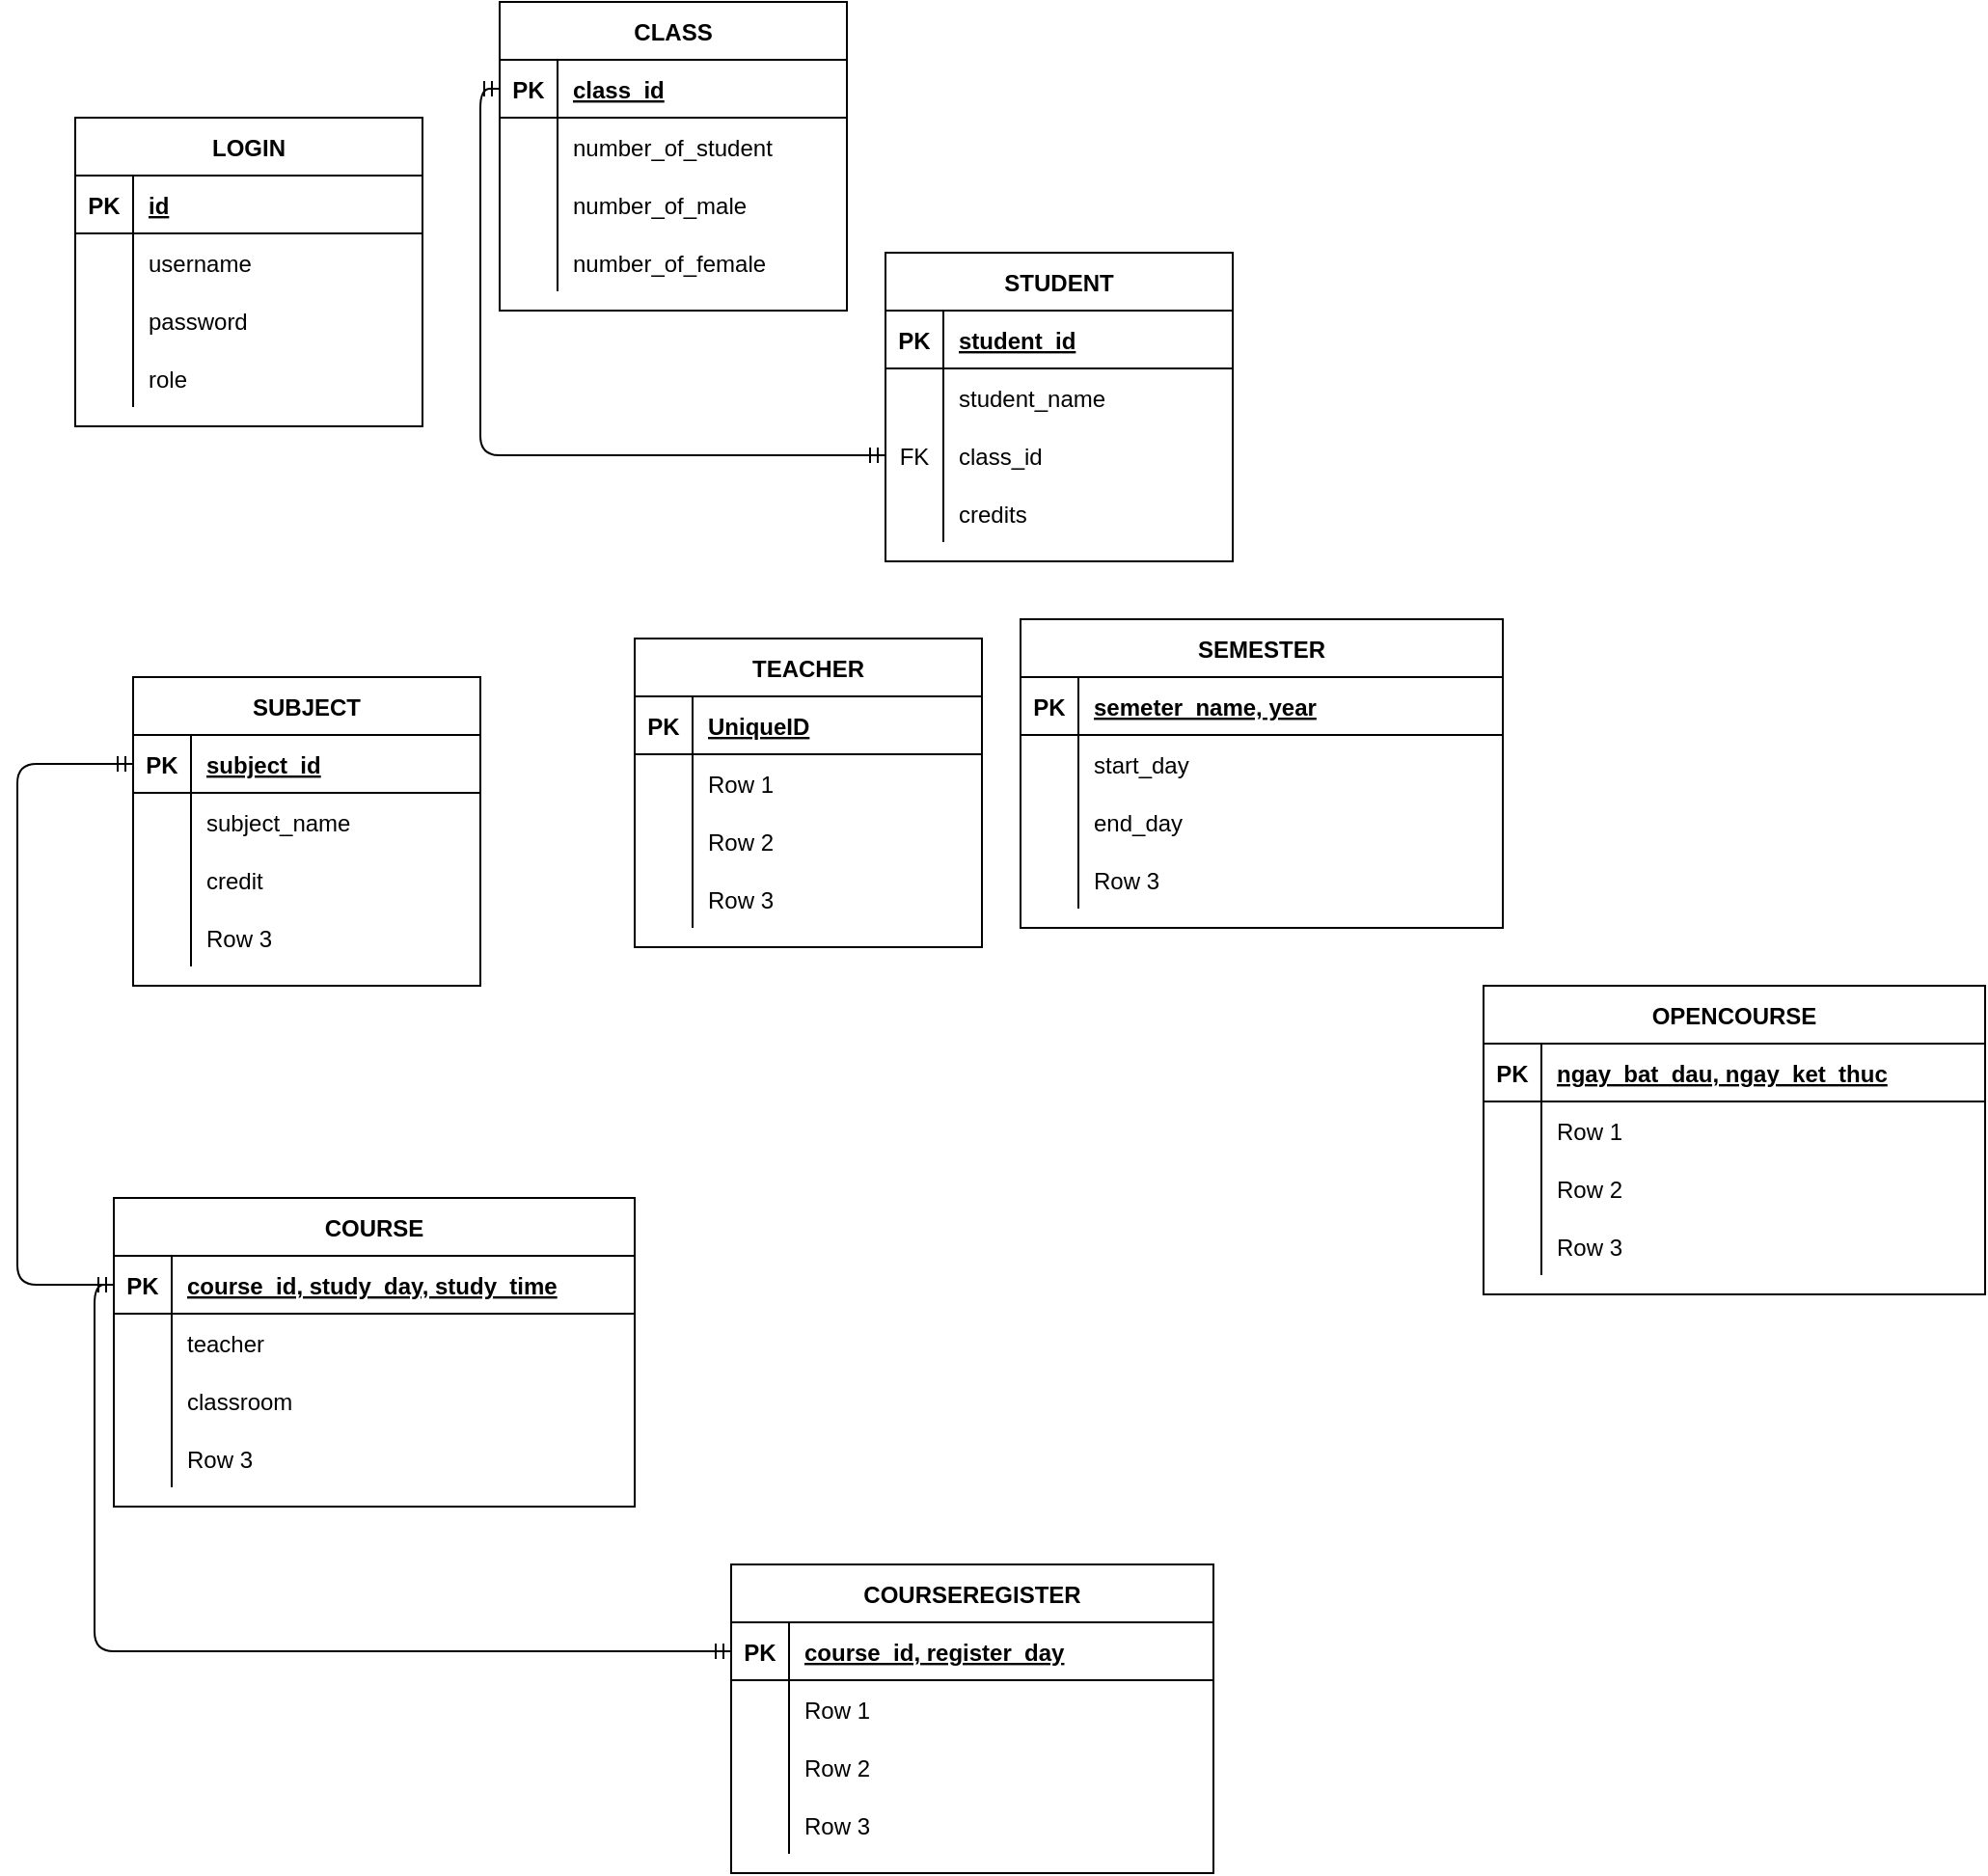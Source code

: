 <mxfile version="14.6.13" type="github">
  <diagram id="GJM6zUSUOL6s_9vkTZ4t" name="Page-1">
    <mxGraphModel dx="702" dy="793" grid="1" gridSize="10" guides="1" tooltips="1" connect="1" arrows="1" fold="1" page="1" pageScale="1" pageWidth="1654" pageHeight="2336" math="0" shadow="0">
      <root>
        <mxCell id="0" />
        <mxCell id="1" parent="0" />
        <mxCell id="GPSX9ld1nxU1c7M4C676-1" value="LOGIN" style="shape=table;startSize=30;container=1;collapsible=1;childLayout=tableLayout;fixedRows=1;rowLines=0;fontStyle=1;align=center;resizeLast=1;" parent="1" vertex="1">
          <mxGeometry x="130" y="150" width="180" height="160" as="geometry" />
        </mxCell>
        <mxCell id="GPSX9ld1nxU1c7M4C676-2" value="" style="shape=partialRectangle;collapsible=0;dropTarget=0;pointerEvents=0;fillColor=none;top=0;left=0;bottom=1;right=0;points=[[0,0.5],[1,0.5]];portConstraint=eastwest;" parent="GPSX9ld1nxU1c7M4C676-1" vertex="1">
          <mxGeometry y="30" width="180" height="30" as="geometry" />
        </mxCell>
        <mxCell id="GPSX9ld1nxU1c7M4C676-3" value="PK" style="shape=partialRectangle;connectable=0;fillColor=none;top=0;left=0;bottom=0;right=0;fontStyle=1;overflow=hidden;" parent="GPSX9ld1nxU1c7M4C676-2" vertex="1">
          <mxGeometry width="30" height="30" as="geometry" />
        </mxCell>
        <mxCell id="GPSX9ld1nxU1c7M4C676-4" value="id" style="shape=partialRectangle;connectable=0;fillColor=none;top=0;left=0;bottom=0;right=0;align=left;spacingLeft=6;fontStyle=5;overflow=hidden;" parent="GPSX9ld1nxU1c7M4C676-2" vertex="1">
          <mxGeometry x="30" width="150" height="30" as="geometry" />
        </mxCell>
        <mxCell id="GPSX9ld1nxU1c7M4C676-5" value="" style="shape=partialRectangle;collapsible=0;dropTarget=0;pointerEvents=0;fillColor=none;top=0;left=0;bottom=0;right=0;points=[[0,0.5],[1,0.5]];portConstraint=eastwest;" parent="GPSX9ld1nxU1c7M4C676-1" vertex="1">
          <mxGeometry y="60" width="180" height="30" as="geometry" />
        </mxCell>
        <mxCell id="GPSX9ld1nxU1c7M4C676-6" value="" style="shape=partialRectangle;connectable=0;fillColor=none;top=0;left=0;bottom=0;right=0;editable=1;overflow=hidden;" parent="GPSX9ld1nxU1c7M4C676-5" vertex="1">
          <mxGeometry width="30" height="30" as="geometry" />
        </mxCell>
        <mxCell id="GPSX9ld1nxU1c7M4C676-7" value="username" style="shape=partialRectangle;connectable=0;fillColor=none;top=0;left=0;bottom=0;right=0;align=left;spacingLeft=6;overflow=hidden;" parent="GPSX9ld1nxU1c7M4C676-5" vertex="1">
          <mxGeometry x="30" width="150" height="30" as="geometry" />
        </mxCell>
        <mxCell id="GPSX9ld1nxU1c7M4C676-8" value="" style="shape=partialRectangle;collapsible=0;dropTarget=0;pointerEvents=0;fillColor=none;top=0;left=0;bottom=0;right=0;points=[[0,0.5],[1,0.5]];portConstraint=eastwest;" parent="GPSX9ld1nxU1c7M4C676-1" vertex="1">
          <mxGeometry y="90" width="180" height="30" as="geometry" />
        </mxCell>
        <mxCell id="GPSX9ld1nxU1c7M4C676-9" value="" style="shape=partialRectangle;connectable=0;fillColor=none;top=0;left=0;bottom=0;right=0;editable=1;overflow=hidden;" parent="GPSX9ld1nxU1c7M4C676-8" vertex="1">
          <mxGeometry width="30" height="30" as="geometry" />
        </mxCell>
        <mxCell id="GPSX9ld1nxU1c7M4C676-10" value="password" style="shape=partialRectangle;connectable=0;fillColor=none;top=0;left=0;bottom=0;right=0;align=left;spacingLeft=6;overflow=hidden;" parent="GPSX9ld1nxU1c7M4C676-8" vertex="1">
          <mxGeometry x="30" width="150" height="30" as="geometry" />
        </mxCell>
        <mxCell id="GPSX9ld1nxU1c7M4C676-11" value="" style="shape=partialRectangle;collapsible=0;dropTarget=0;pointerEvents=0;fillColor=none;top=0;left=0;bottom=0;right=0;points=[[0,0.5],[1,0.5]];portConstraint=eastwest;" parent="GPSX9ld1nxU1c7M4C676-1" vertex="1">
          <mxGeometry y="120" width="180" height="30" as="geometry" />
        </mxCell>
        <mxCell id="GPSX9ld1nxU1c7M4C676-12" value="" style="shape=partialRectangle;connectable=0;fillColor=none;top=0;left=0;bottom=0;right=0;editable=1;overflow=hidden;" parent="GPSX9ld1nxU1c7M4C676-11" vertex="1">
          <mxGeometry width="30" height="30" as="geometry" />
        </mxCell>
        <mxCell id="GPSX9ld1nxU1c7M4C676-13" value="role" style="shape=partialRectangle;connectable=0;fillColor=none;top=0;left=0;bottom=0;right=0;align=left;spacingLeft=6;overflow=hidden;" parent="GPSX9ld1nxU1c7M4C676-11" vertex="1">
          <mxGeometry x="30" width="150" height="30" as="geometry" />
        </mxCell>
        <mxCell id="GPSX9ld1nxU1c7M4C676-18" value="STUDENT" style="shape=table;startSize=30;container=1;collapsible=1;childLayout=tableLayout;fixedRows=1;rowLines=0;fontStyle=1;align=center;resizeLast=1;" parent="1" vertex="1">
          <mxGeometry x="550" y="220" width="180" height="160" as="geometry" />
        </mxCell>
        <mxCell id="GPSX9ld1nxU1c7M4C676-19" value="" style="shape=partialRectangle;collapsible=0;dropTarget=0;pointerEvents=0;fillColor=none;top=0;left=0;bottom=1;right=0;points=[[0,0.5],[1,0.5]];portConstraint=eastwest;" parent="GPSX9ld1nxU1c7M4C676-18" vertex="1">
          <mxGeometry y="30" width="180" height="30" as="geometry" />
        </mxCell>
        <mxCell id="GPSX9ld1nxU1c7M4C676-20" value="PK" style="shape=partialRectangle;connectable=0;fillColor=none;top=0;left=0;bottom=0;right=0;fontStyle=1;overflow=hidden;" parent="GPSX9ld1nxU1c7M4C676-19" vertex="1">
          <mxGeometry width="30" height="30" as="geometry" />
        </mxCell>
        <mxCell id="GPSX9ld1nxU1c7M4C676-21" value="student_id" style="shape=partialRectangle;connectable=0;fillColor=none;top=0;left=0;bottom=0;right=0;align=left;spacingLeft=6;fontStyle=5;overflow=hidden;" parent="GPSX9ld1nxU1c7M4C676-19" vertex="1">
          <mxGeometry x="30" width="150" height="30" as="geometry" />
        </mxCell>
        <mxCell id="GPSX9ld1nxU1c7M4C676-22" value="" style="shape=partialRectangle;collapsible=0;dropTarget=0;pointerEvents=0;fillColor=none;top=0;left=0;bottom=0;right=0;points=[[0,0.5],[1,0.5]];portConstraint=eastwest;" parent="GPSX9ld1nxU1c7M4C676-18" vertex="1">
          <mxGeometry y="60" width="180" height="30" as="geometry" />
        </mxCell>
        <mxCell id="GPSX9ld1nxU1c7M4C676-23" value="" style="shape=partialRectangle;connectable=0;fillColor=none;top=0;left=0;bottom=0;right=0;editable=1;overflow=hidden;" parent="GPSX9ld1nxU1c7M4C676-22" vertex="1">
          <mxGeometry width="30" height="30" as="geometry" />
        </mxCell>
        <mxCell id="GPSX9ld1nxU1c7M4C676-24" value="student_name" style="shape=partialRectangle;connectable=0;fillColor=none;top=0;left=0;bottom=0;right=0;align=left;spacingLeft=6;overflow=hidden;" parent="GPSX9ld1nxU1c7M4C676-22" vertex="1">
          <mxGeometry x="30" width="150" height="30" as="geometry" />
        </mxCell>
        <mxCell id="GPSX9ld1nxU1c7M4C676-25" value="" style="shape=partialRectangle;collapsible=0;dropTarget=0;pointerEvents=0;fillColor=none;top=0;left=0;bottom=0;right=0;points=[[0,0.5],[1,0.5]];portConstraint=eastwest;" parent="GPSX9ld1nxU1c7M4C676-18" vertex="1">
          <mxGeometry y="90" width="180" height="30" as="geometry" />
        </mxCell>
        <mxCell id="GPSX9ld1nxU1c7M4C676-26" value="FK" style="shape=partialRectangle;connectable=0;fillColor=none;top=0;left=0;bottom=0;right=0;editable=1;overflow=hidden;" parent="GPSX9ld1nxU1c7M4C676-25" vertex="1">
          <mxGeometry width="30" height="30" as="geometry" />
        </mxCell>
        <mxCell id="GPSX9ld1nxU1c7M4C676-27" value="class_id" style="shape=partialRectangle;connectable=0;fillColor=none;top=0;left=0;bottom=0;right=0;align=left;spacingLeft=6;overflow=hidden;" parent="GPSX9ld1nxU1c7M4C676-25" vertex="1">
          <mxGeometry x="30" width="150" height="30" as="geometry" />
        </mxCell>
        <mxCell id="GPSX9ld1nxU1c7M4C676-28" value="" style="shape=partialRectangle;collapsible=0;dropTarget=0;pointerEvents=0;fillColor=none;top=0;left=0;bottom=0;right=0;points=[[0,0.5],[1,0.5]];portConstraint=eastwest;" parent="GPSX9ld1nxU1c7M4C676-18" vertex="1">
          <mxGeometry y="120" width="180" height="30" as="geometry" />
        </mxCell>
        <mxCell id="GPSX9ld1nxU1c7M4C676-29" value="" style="shape=partialRectangle;connectable=0;fillColor=none;top=0;left=0;bottom=0;right=0;editable=1;overflow=hidden;" parent="GPSX9ld1nxU1c7M4C676-28" vertex="1">
          <mxGeometry width="30" height="30" as="geometry" />
        </mxCell>
        <mxCell id="GPSX9ld1nxU1c7M4C676-30" value="credits" style="shape=partialRectangle;connectable=0;fillColor=none;top=0;left=0;bottom=0;right=0;align=left;spacingLeft=6;overflow=hidden;" parent="GPSX9ld1nxU1c7M4C676-28" vertex="1">
          <mxGeometry x="30" width="150" height="30" as="geometry" />
        </mxCell>
        <mxCell id="GPSX9ld1nxU1c7M4C676-31" value="TEACHER" style="shape=table;startSize=30;container=1;collapsible=1;childLayout=tableLayout;fixedRows=1;rowLines=0;fontStyle=1;align=center;resizeLast=1;" parent="1" vertex="1">
          <mxGeometry x="420" y="420" width="180" height="160" as="geometry" />
        </mxCell>
        <mxCell id="GPSX9ld1nxU1c7M4C676-32" value="" style="shape=partialRectangle;collapsible=0;dropTarget=0;pointerEvents=0;fillColor=none;top=0;left=0;bottom=1;right=0;points=[[0,0.5],[1,0.5]];portConstraint=eastwest;" parent="GPSX9ld1nxU1c7M4C676-31" vertex="1">
          <mxGeometry y="30" width="180" height="30" as="geometry" />
        </mxCell>
        <mxCell id="GPSX9ld1nxU1c7M4C676-33" value="PK" style="shape=partialRectangle;connectable=0;fillColor=none;top=0;left=0;bottom=0;right=0;fontStyle=1;overflow=hidden;" parent="GPSX9ld1nxU1c7M4C676-32" vertex="1">
          <mxGeometry width="30" height="30" as="geometry" />
        </mxCell>
        <mxCell id="GPSX9ld1nxU1c7M4C676-34" value="UniqueID" style="shape=partialRectangle;connectable=0;fillColor=none;top=0;left=0;bottom=0;right=0;align=left;spacingLeft=6;fontStyle=5;overflow=hidden;" parent="GPSX9ld1nxU1c7M4C676-32" vertex="1">
          <mxGeometry x="30" width="150" height="30" as="geometry" />
        </mxCell>
        <mxCell id="GPSX9ld1nxU1c7M4C676-35" value="" style="shape=partialRectangle;collapsible=0;dropTarget=0;pointerEvents=0;fillColor=none;top=0;left=0;bottom=0;right=0;points=[[0,0.5],[1,0.5]];portConstraint=eastwest;" parent="GPSX9ld1nxU1c7M4C676-31" vertex="1">
          <mxGeometry y="60" width="180" height="30" as="geometry" />
        </mxCell>
        <mxCell id="GPSX9ld1nxU1c7M4C676-36" value="" style="shape=partialRectangle;connectable=0;fillColor=none;top=0;left=0;bottom=0;right=0;editable=1;overflow=hidden;" parent="GPSX9ld1nxU1c7M4C676-35" vertex="1">
          <mxGeometry width="30" height="30" as="geometry" />
        </mxCell>
        <mxCell id="GPSX9ld1nxU1c7M4C676-37" value="Row 1" style="shape=partialRectangle;connectable=0;fillColor=none;top=0;left=0;bottom=0;right=0;align=left;spacingLeft=6;overflow=hidden;" parent="GPSX9ld1nxU1c7M4C676-35" vertex="1">
          <mxGeometry x="30" width="150" height="30" as="geometry" />
        </mxCell>
        <mxCell id="GPSX9ld1nxU1c7M4C676-38" value="" style="shape=partialRectangle;collapsible=0;dropTarget=0;pointerEvents=0;fillColor=none;top=0;left=0;bottom=0;right=0;points=[[0,0.5],[1,0.5]];portConstraint=eastwest;" parent="GPSX9ld1nxU1c7M4C676-31" vertex="1">
          <mxGeometry y="90" width="180" height="30" as="geometry" />
        </mxCell>
        <mxCell id="GPSX9ld1nxU1c7M4C676-39" value="" style="shape=partialRectangle;connectable=0;fillColor=none;top=0;left=0;bottom=0;right=0;editable=1;overflow=hidden;" parent="GPSX9ld1nxU1c7M4C676-38" vertex="1">
          <mxGeometry width="30" height="30" as="geometry" />
        </mxCell>
        <mxCell id="GPSX9ld1nxU1c7M4C676-40" value="Row 2" style="shape=partialRectangle;connectable=0;fillColor=none;top=0;left=0;bottom=0;right=0;align=left;spacingLeft=6;overflow=hidden;" parent="GPSX9ld1nxU1c7M4C676-38" vertex="1">
          <mxGeometry x="30" width="150" height="30" as="geometry" />
        </mxCell>
        <mxCell id="GPSX9ld1nxU1c7M4C676-41" value="" style="shape=partialRectangle;collapsible=0;dropTarget=0;pointerEvents=0;fillColor=none;top=0;left=0;bottom=0;right=0;points=[[0,0.5],[1,0.5]];portConstraint=eastwest;" parent="GPSX9ld1nxU1c7M4C676-31" vertex="1">
          <mxGeometry y="120" width="180" height="30" as="geometry" />
        </mxCell>
        <mxCell id="GPSX9ld1nxU1c7M4C676-42" value="" style="shape=partialRectangle;connectable=0;fillColor=none;top=0;left=0;bottom=0;right=0;editable=1;overflow=hidden;" parent="GPSX9ld1nxU1c7M4C676-41" vertex="1">
          <mxGeometry width="30" height="30" as="geometry" />
        </mxCell>
        <mxCell id="GPSX9ld1nxU1c7M4C676-43" value="Row 3" style="shape=partialRectangle;connectable=0;fillColor=none;top=0;left=0;bottom=0;right=0;align=left;spacingLeft=6;overflow=hidden;" parent="GPSX9ld1nxU1c7M4C676-41" vertex="1">
          <mxGeometry x="30" width="150" height="30" as="geometry" />
        </mxCell>
        <mxCell id="GPSX9ld1nxU1c7M4C676-44" value="SUBJECT" style="shape=table;startSize=30;container=1;collapsible=1;childLayout=tableLayout;fixedRows=1;rowLines=0;fontStyle=1;align=center;resizeLast=1;" parent="1" vertex="1">
          <mxGeometry x="160" y="440" width="180" height="160" as="geometry" />
        </mxCell>
        <mxCell id="GPSX9ld1nxU1c7M4C676-45" value="" style="shape=partialRectangle;collapsible=0;dropTarget=0;pointerEvents=0;fillColor=none;top=0;left=0;bottom=1;right=0;points=[[0,0.5],[1,0.5]];portConstraint=eastwest;" parent="GPSX9ld1nxU1c7M4C676-44" vertex="1">
          <mxGeometry y="30" width="180" height="30" as="geometry" />
        </mxCell>
        <mxCell id="GPSX9ld1nxU1c7M4C676-46" value="PK" style="shape=partialRectangle;connectable=0;fillColor=none;top=0;left=0;bottom=0;right=0;fontStyle=1;overflow=hidden;" parent="GPSX9ld1nxU1c7M4C676-45" vertex="1">
          <mxGeometry width="30" height="30" as="geometry" />
        </mxCell>
        <mxCell id="GPSX9ld1nxU1c7M4C676-47" value="subject_id" style="shape=partialRectangle;connectable=0;fillColor=none;top=0;left=0;bottom=0;right=0;align=left;spacingLeft=6;fontStyle=5;overflow=hidden;" parent="GPSX9ld1nxU1c7M4C676-45" vertex="1">
          <mxGeometry x="30" width="150" height="30" as="geometry" />
        </mxCell>
        <mxCell id="GPSX9ld1nxU1c7M4C676-48" value="" style="shape=partialRectangle;collapsible=0;dropTarget=0;pointerEvents=0;fillColor=none;top=0;left=0;bottom=0;right=0;points=[[0,0.5],[1,0.5]];portConstraint=eastwest;" parent="GPSX9ld1nxU1c7M4C676-44" vertex="1">
          <mxGeometry y="60" width="180" height="30" as="geometry" />
        </mxCell>
        <mxCell id="GPSX9ld1nxU1c7M4C676-49" value="" style="shape=partialRectangle;connectable=0;fillColor=none;top=0;left=0;bottom=0;right=0;editable=1;overflow=hidden;" parent="GPSX9ld1nxU1c7M4C676-48" vertex="1">
          <mxGeometry width="30" height="30" as="geometry" />
        </mxCell>
        <mxCell id="GPSX9ld1nxU1c7M4C676-50" value="subject_name" style="shape=partialRectangle;connectable=0;fillColor=none;top=0;left=0;bottom=0;right=0;align=left;spacingLeft=6;overflow=hidden;" parent="GPSX9ld1nxU1c7M4C676-48" vertex="1">
          <mxGeometry x="30" width="150" height="30" as="geometry" />
        </mxCell>
        <mxCell id="GPSX9ld1nxU1c7M4C676-51" value="" style="shape=partialRectangle;collapsible=0;dropTarget=0;pointerEvents=0;fillColor=none;top=0;left=0;bottom=0;right=0;points=[[0,0.5],[1,0.5]];portConstraint=eastwest;" parent="GPSX9ld1nxU1c7M4C676-44" vertex="1">
          <mxGeometry y="90" width="180" height="30" as="geometry" />
        </mxCell>
        <mxCell id="GPSX9ld1nxU1c7M4C676-52" value="" style="shape=partialRectangle;connectable=0;fillColor=none;top=0;left=0;bottom=0;right=0;editable=1;overflow=hidden;" parent="GPSX9ld1nxU1c7M4C676-51" vertex="1">
          <mxGeometry width="30" height="30" as="geometry" />
        </mxCell>
        <mxCell id="GPSX9ld1nxU1c7M4C676-53" value="credit" style="shape=partialRectangle;connectable=0;fillColor=none;top=0;left=0;bottom=0;right=0;align=left;spacingLeft=6;overflow=hidden;" parent="GPSX9ld1nxU1c7M4C676-51" vertex="1">
          <mxGeometry x="30" width="150" height="30" as="geometry" />
        </mxCell>
        <mxCell id="GPSX9ld1nxU1c7M4C676-54" value="" style="shape=partialRectangle;collapsible=0;dropTarget=0;pointerEvents=0;fillColor=none;top=0;left=0;bottom=0;right=0;points=[[0,0.5],[1,0.5]];portConstraint=eastwest;" parent="GPSX9ld1nxU1c7M4C676-44" vertex="1">
          <mxGeometry y="120" width="180" height="30" as="geometry" />
        </mxCell>
        <mxCell id="GPSX9ld1nxU1c7M4C676-55" value="" style="shape=partialRectangle;connectable=0;fillColor=none;top=0;left=0;bottom=0;right=0;editable=1;overflow=hidden;" parent="GPSX9ld1nxU1c7M4C676-54" vertex="1">
          <mxGeometry width="30" height="30" as="geometry" />
        </mxCell>
        <mxCell id="GPSX9ld1nxU1c7M4C676-56" value="Row 3" style="shape=partialRectangle;connectable=0;fillColor=none;top=0;left=0;bottom=0;right=0;align=left;spacingLeft=6;overflow=hidden;" parent="GPSX9ld1nxU1c7M4C676-54" vertex="1">
          <mxGeometry x="30" width="150" height="30" as="geometry" />
        </mxCell>
        <mxCell id="GPSX9ld1nxU1c7M4C676-57" value="COURSE" style="shape=table;startSize=30;container=1;collapsible=1;childLayout=tableLayout;fixedRows=1;rowLines=0;fontStyle=1;align=center;resizeLast=1;" parent="1" vertex="1">
          <mxGeometry x="150" y="710" width="270" height="160" as="geometry" />
        </mxCell>
        <mxCell id="GPSX9ld1nxU1c7M4C676-58" value="" style="shape=partialRectangle;collapsible=0;dropTarget=0;pointerEvents=0;fillColor=none;top=0;left=0;bottom=1;right=0;points=[[0,0.5],[1,0.5]];portConstraint=eastwest;" parent="GPSX9ld1nxU1c7M4C676-57" vertex="1">
          <mxGeometry y="30" width="270" height="30" as="geometry" />
        </mxCell>
        <mxCell id="GPSX9ld1nxU1c7M4C676-59" value="PK" style="shape=partialRectangle;connectable=0;fillColor=none;top=0;left=0;bottom=0;right=0;fontStyle=1;overflow=hidden;" parent="GPSX9ld1nxU1c7M4C676-58" vertex="1">
          <mxGeometry width="30" height="30" as="geometry" />
        </mxCell>
        <mxCell id="GPSX9ld1nxU1c7M4C676-60" value="course_id, study_day, study_time" style="shape=partialRectangle;connectable=0;fillColor=none;top=0;left=0;bottom=0;right=0;align=left;spacingLeft=6;fontStyle=5;overflow=hidden;" parent="GPSX9ld1nxU1c7M4C676-58" vertex="1">
          <mxGeometry x="30" width="240" height="30" as="geometry" />
        </mxCell>
        <mxCell id="GPSX9ld1nxU1c7M4C676-61" value="" style="shape=partialRectangle;collapsible=0;dropTarget=0;pointerEvents=0;fillColor=none;top=0;left=0;bottom=0;right=0;points=[[0,0.5],[1,0.5]];portConstraint=eastwest;" parent="GPSX9ld1nxU1c7M4C676-57" vertex="1">
          <mxGeometry y="60" width="270" height="30" as="geometry" />
        </mxCell>
        <mxCell id="GPSX9ld1nxU1c7M4C676-62" value="" style="shape=partialRectangle;connectable=0;fillColor=none;top=0;left=0;bottom=0;right=0;editable=1;overflow=hidden;" parent="GPSX9ld1nxU1c7M4C676-61" vertex="1">
          <mxGeometry width="30" height="30" as="geometry" />
        </mxCell>
        <mxCell id="GPSX9ld1nxU1c7M4C676-63" value="teacher" style="shape=partialRectangle;connectable=0;fillColor=none;top=0;left=0;bottom=0;right=0;align=left;spacingLeft=6;overflow=hidden;" parent="GPSX9ld1nxU1c7M4C676-61" vertex="1">
          <mxGeometry x="30" width="240" height="30" as="geometry" />
        </mxCell>
        <mxCell id="GPSX9ld1nxU1c7M4C676-64" value="" style="shape=partialRectangle;collapsible=0;dropTarget=0;pointerEvents=0;fillColor=none;top=0;left=0;bottom=0;right=0;points=[[0,0.5],[1,0.5]];portConstraint=eastwest;" parent="GPSX9ld1nxU1c7M4C676-57" vertex="1">
          <mxGeometry y="90" width="270" height="30" as="geometry" />
        </mxCell>
        <mxCell id="GPSX9ld1nxU1c7M4C676-65" value="" style="shape=partialRectangle;connectable=0;fillColor=none;top=0;left=0;bottom=0;right=0;editable=1;overflow=hidden;" parent="GPSX9ld1nxU1c7M4C676-64" vertex="1">
          <mxGeometry width="30" height="30" as="geometry" />
        </mxCell>
        <mxCell id="GPSX9ld1nxU1c7M4C676-66" value="classroom" style="shape=partialRectangle;connectable=0;fillColor=none;top=0;left=0;bottom=0;right=0;align=left;spacingLeft=6;overflow=hidden;" parent="GPSX9ld1nxU1c7M4C676-64" vertex="1">
          <mxGeometry x="30" width="240" height="30" as="geometry" />
        </mxCell>
        <mxCell id="GPSX9ld1nxU1c7M4C676-67" value="" style="shape=partialRectangle;collapsible=0;dropTarget=0;pointerEvents=0;fillColor=none;top=0;left=0;bottom=0;right=0;points=[[0,0.5],[1,0.5]];portConstraint=eastwest;" parent="GPSX9ld1nxU1c7M4C676-57" vertex="1">
          <mxGeometry y="120" width="270" height="30" as="geometry" />
        </mxCell>
        <mxCell id="GPSX9ld1nxU1c7M4C676-68" value="" style="shape=partialRectangle;connectable=0;fillColor=none;top=0;left=0;bottom=0;right=0;editable=1;overflow=hidden;" parent="GPSX9ld1nxU1c7M4C676-67" vertex="1">
          <mxGeometry width="30" height="30" as="geometry" />
        </mxCell>
        <mxCell id="GPSX9ld1nxU1c7M4C676-69" value="Row 3" style="shape=partialRectangle;connectable=0;fillColor=none;top=0;left=0;bottom=0;right=0;align=left;spacingLeft=6;overflow=hidden;" parent="GPSX9ld1nxU1c7M4C676-67" vertex="1">
          <mxGeometry x="30" width="240" height="30" as="geometry" />
        </mxCell>
        <mxCell id="GPSX9ld1nxU1c7M4C676-70" value="OPENCOURSE" style="shape=table;startSize=30;container=1;collapsible=1;childLayout=tableLayout;fixedRows=1;rowLines=0;fontStyle=1;align=center;resizeLast=1;" parent="1" vertex="1">
          <mxGeometry x="860" y="600" width="260" height="160" as="geometry" />
        </mxCell>
        <mxCell id="GPSX9ld1nxU1c7M4C676-71" value="" style="shape=partialRectangle;collapsible=0;dropTarget=0;pointerEvents=0;fillColor=none;top=0;left=0;bottom=1;right=0;points=[[0,0.5],[1,0.5]];portConstraint=eastwest;" parent="GPSX9ld1nxU1c7M4C676-70" vertex="1">
          <mxGeometry y="30" width="260" height="30" as="geometry" />
        </mxCell>
        <mxCell id="GPSX9ld1nxU1c7M4C676-72" value="PK" style="shape=partialRectangle;connectable=0;fillColor=none;top=0;left=0;bottom=0;right=0;fontStyle=1;overflow=hidden;" parent="GPSX9ld1nxU1c7M4C676-71" vertex="1">
          <mxGeometry width="30" height="30" as="geometry" />
        </mxCell>
        <mxCell id="GPSX9ld1nxU1c7M4C676-73" value="ngay_bat_dau, ngay_ket_thuc" style="shape=partialRectangle;connectable=0;fillColor=none;top=0;left=0;bottom=0;right=0;align=left;spacingLeft=6;fontStyle=5;overflow=hidden;" parent="GPSX9ld1nxU1c7M4C676-71" vertex="1">
          <mxGeometry x="30" width="230" height="30" as="geometry" />
        </mxCell>
        <mxCell id="GPSX9ld1nxU1c7M4C676-74" value="" style="shape=partialRectangle;collapsible=0;dropTarget=0;pointerEvents=0;fillColor=none;top=0;left=0;bottom=0;right=0;points=[[0,0.5],[1,0.5]];portConstraint=eastwest;" parent="GPSX9ld1nxU1c7M4C676-70" vertex="1">
          <mxGeometry y="60" width="260" height="30" as="geometry" />
        </mxCell>
        <mxCell id="GPSX9ld1nxU1c7M4C676-75" value="" style="shape=partialRectangle;connectable=0;fillColor=none;top=0;left=0;bottom=0;right=0;editable=1;overflow=hidden;" parent="GPSX9ld1nxU1c7M4C676-74" vertex="1">
          <mxGeometry width="30" height="30" as="geometry" />
        </mxCell>
        <mxCell id="GPSX9ld1nxU1c7M4C676-76" value="Row 1" style="shape=partialRectangle;connectable=0;fillColor=none;top=0;left=0;bottom=0;right=0;align=left;spacingLeft=6;overflow=hidden;" parent="GPSX9ld1nxU1c7M4C676-74" vertex="1">
          <mxGeometry x="30" width="230" height="30" as="geometry" />
        </mxCell>
        <mxCell id="GPSX9ld1nxU1c7M4C676-77" value="" style="shape=partialRectangle;collapsible=0;dropTarget=0;pointerEvents=0;fillColor=none;top=0;left=0;bottom=0;right=0;points=[[0,0.5],[1,0.5]];portConstraint=eastwest;" parent="GPSX9ld1nxU1c7M4C676-70" vertex="1">
          <mxGeometry y="90" width="260" height="30" as="geometry" />
        </mxCell>
        <mxCell id="GPSX9ld1nxU1c7M4C676-78" value="" style="shape=partialRectangle;connectable=0;fillColor=none;top=0;left=0;bottom=0;right=0;editable=1;overflow=hidden;" parent="GPSX9ld1nxU1c7M4C676-77" vertex="1">
          <mxGeometry width="30" height="30" as="geometry" />
        </mxCell>
        <mxCell id="GPSX9ld1nxU1c7M4C676-79" value="Row 2" style="shape=partialRectangle;connectable=0;fillColor=none;top=0;left=0;bottom=0;right=0;align=left;spacingLeft=6;overflow=hidden;" parent="GPSX9ld1nxU1c7M4C676-77" vertex="1">
          <mxGeometry x="30" width="230" height="30" as="geometry" />
        </mxCell>
        <mxCell id="GPSX9ld1nxU1c7M4C676-80" value="" style="shape=partialRectangle;collapsible=0;dropTarget=0;pointerEvents=0;fillColor=none;top=0;left=0;bottom=0;right=0;points=[[0,0.5],[1,0.5]];portConstraint=eastwest;" parent="GPSX9ld1nxU1c7M4C676-70" vertex="1">
          <mxGeometry y="120" width="260" height="30" as="geometry" />
        </mxCell>
        <mxCell id="GPSX9ld1nxU1c7M4C676-81" value="" style="shape=partialRectangle;connectable=0;fillColor=none;top=0;left=0;bottom=0;right=0;editable=1;overflow=hidden;" parent="GPSX9ld1nxU1c7M4C676-80" vertex="1">
          <mxGeometry width="30" height="30" as="geometry" />
        </mxCell>
        <mxCell id="GPSX9ld1nxU1c7M4C676-82" value="Row 3" style="shape=partialRectangle;connectable=0;fillColor=none;top=0;left=0;bottom=0;right=0;align=left;spacingLeft=6;overflow=hidden;" parent="GPSX9ld1nxU1c7M4C676-80" vertex="1">
          <mxGeometry x="30" width="230" height="30" as="geometry" />
        </mxCell>
        <mxCell id="GPSX9ld1nxU1c7M4C676-83" value="COURSEREGISTER" style="shape=table;startSize=30;container=1;collapsible=1;childLayout=tableLayout;fixedRows=1;rowLines=0;fontStyle=1;align=center;resizeLast=1;" parent="1" vertex="1">
          <mxGeometry x="470" y="900" width="250" height="160" as="geometry" />
        </mxCell>
        <mxCell id="GPSX9ld1nxU1c7M4C676-84" value="" style="shape=partialRectangle;collapsible=0;dropTarget=0;pointerEvents=0;fillColor=none;top=0;left=0;bottom=1;right=0;points=[[0,0.5],[1,0.5]];portConstraint=eastwest;" parent="GPSX9ld1nxU1c7M4C676-83" vertex="1">
          <mxGeometry y="30" width="250" height="30" as="geometry" />
        </mxCell>
        <mxCell id="GPSX9ld1nxU1c7M4C676-85" value="PK" style="shape=partialRectangle;connectable=0;fillColor=none;top=0;left=0;bottom=0;right=0;fontStyle=1;overflow=hidden;" parent="GPSX9ld1nxU1c7M4C676-84" vertex="1">
          <mxGeometry width="30" height="30" as="geometry" />
        </mxCell>
        <mxCell id="GPSX9ld1nxU1c7M4C676-86" value="course_id, register_day" style="shape=partialRectangle;connectable=0;fillColor=none;top=0;left=0;bottom=0;right=0;align=left;spacingLeft=6;fontStyle=5;overflow=hidden;" parent="GPSX9ld1nxU1c7M4C676-84" vertex="1">
          <mxGeometry x="30" width="220" height="30" as="geometry" />
        </mxCell>
        <mxCell id="GPSX9ld1nxU1c7M4C676-87" value="" style="shape=partialRectangle;collapsible=0;dropTarget=0;pointerEvents=0;fillColor=none;top=0;left=0;bottom=0;right=0;points=[[0,0.5],[1,0.5]];portConstraint=eastwest;" parent="GPSX9ld1nxU1c7M4C676-83" vertex="1">
          <mxGeometry y="60" width="250" height="30" as="geometry" />
        </mxCell>
        <mxCell id="GPSX9ld1nxU1c7M4C676-88" value="" style="shape=partialRectangle;connectable=0;fillColor=none;top=0;left=0;bottom=0;right=0;editable=1;overflow=hidden;" parent="GPSX9ld1nxU1c7M4C676-87" vertex="1">
          <mxGeometry width="30" height="30" as="geometry" />
        </mxCell>
        <mxCell id="GPSX9ld1nxU1c7M4C676-89" value="Row 1" style="shape=partialRectangle;connectable=0;fillColor=none;top=0;left=0;bottom=0;right=0;align=left;spacingLeft=6;overflow=hidden;" parent="GPSX9ld1nxU1c7M4C676-87" vertex="1">
          <mxGeometry x="30" width="220" height="30" as="geometry" />
        </mxCell>
        <mxCell id="GPSX9ld1nxU1c7M4C676-90" value="" style="shape=partialRectangle;collapsible=0;dropTarget=0;pointerEvents=0;fillColor=none;top=0;left=0;bottom=0;right=0;points=[[0,0.5],[1,0.5]];portConstraint=eastwest;" parent="GPSX9ld1nxU1c7M4C676-83" vertex="1">
          <mxGeometry y="90" width="250" height="30" as="geometry" />
        </mxCell>
        <mxCell id="GPSX9ld1nxU1c7M4C676-91" value="" style="shape=partialRectangle;connectable=0;fillColor=none;top=0;left=0;bottom=0;right=0;editable=1;overflow=hidden;" parent="GPSX9ld1nxU1c7M4C676-90" vertex="1">
          <mxGeometry width="30" height="30" as="geometry" />
        </mxCell>
        <mxCell id="GPSX9ld1nxU1c7M4C676-92" value="Row 2" style="shape=partialRectangle;connectable=0;fillColor=none;top=0;left=0;bottom=0;right=0;align=left;spacingLeft=6;overflow=hidden;" parent="GPSX9ld1nxU1c7M4C676-90" vertex="1">
          <mxGeometry x="30" width="220" height="30" as="geometry" />
        </mxCell>
        <mxCell id="GPSX9ld1nxU1c7M4C676-93" value="" style="shape=partialRectangle;collapsible=0;dropTarget=0;pointerEvents=0;fillColor=none;top=0;left=0;bottom=0;right=0;points=[[0,0.5],[1,0.5]];portConstraint=eastwest;" parent="GPSX9ld1nxU1c7M4C676-83" vertex="1">
          <mxGeometry y="120" width="250" height="30" as="geometry" />
        </mxCell>
        <mxCell id="GPSX9ld1nxU1c7M4C676-94" value="" style="shape=partialRectangle;connectable=0;fillColor=none;top=0;left=0;bottom=0;right=0;editable=1;overflow=hidden;" parent="GPSX9ld1nxU1c7M4C676-93" vertex="1">
          <mxGeometry width="30" height="30" as="geometry" />
        </mxCell>
        <mxCell id="GPSX9ld1nxU1c7M4C676-95" value="Row 3" style="shape=partialRectangle;connectable=0;fillColor=none;top=0;left=0;bottom=0;right=0;align=left;spacingLeft=6;overflow=hidden;" parent="GPSX9ld1nxU1c7M4C676-93" vertex="1">
          <mxGeometry x="30" width="220" height="30" as="geometry" />
        </mxCell>
        <mxCell id="GPSX9ld1nxU1c7M4C676-96" value="CLASS" style="shape=table;startSize=30;container=1;collapsible=1;childLayout=tableLayout;fixedRows=1;rowLines=0;fontStyle=1;align=center;resizeLast=1;" parent="1" vertex="1">
          <mxGeometry x="350" y="90" width="180" height="160" as="geometry" />
        </mxCell>
        <mxCell id="GPSX9ld1nxU1c7M4C676-97" value="" style="shape=partialRectangle;collapsible=0;dropTarget=0;pointerEvents=0;fillColor=none;top=0;left=0;bottom=1;right=0;points=[[0,0.5],[1,0.5]];portConstraint=eastwest;" parent="GPSX9ld1nxU1c7M4C676-96" vertex="1">
          <mxGeometry y="30" width="180" height="30" as="geometry" />
        </mxCell>
        <mxCell id="GPSX9ld1nxU1c7M4C676-98" value="PK" style="shape=partialRectangle;connectable=0;fillColor=none;top=0;left=0;bottom=0;right=0;fontStyle=1;overflow=hidden;" parent="GPSX9ld1nxU1c7M4C676-97" vertex="1">
          <mxGeometry width="30" height="30" as="geometry" />
        </mxCell>
        <mxCell id="GPSX9ld1nxU1c7M4C676-99" value="class_id" style="shape=partialRectangle;connectable=0;fillColor=none;top=0;left=0;bottom=0;right=0;align=left;spacingLeft=6;fontStyle=5;overflow=hidden;" parent="GPSX9ld1nxU1c7M4C676-97" vertex="1">
          <mxGeometry x="30" width="150" height="30" as="geometry" />
        </mxCell>
        <mxCell id="GPSX9ld1nxU1c7M4C676-100" value="" style="shape=partialRectangle;collapsible=0;dropTarget=0;pointerEvents=0;fillColor=none;top=0;left=0;bottom=0;right=0;points=[[0,0.5],[1,0.5]];portConstraint=eastwest;" parent="GPSX9ld1nxU1c7M4C676-96" vertex="1">
          <mxGeometry y="60" width="180" height="30" as="geometry" />
        </mxCell>
        <mxCell id="GPSX9ld1nxU1c7M4C676-101" value="" style="shape=partialRectangle;connectable=0;fillColor=none;top=0;left=0;bottom=0;right=0;editable=1;overflow=hidden;" parent="GPSX9ld1nxU1c7M4C676-100" vertex="1">
          <mxGeometry width="30" height="30" as="geometry" />
        </mxCell>
        <mxCell id="GPSX9ld1nxU1c7M4C676-102" value="number_of_student" style="shape=partialRectangle;connectable=0;fillColor=none;top=0;left=0;bottom=0;right=0;align=left;spacingLeft=6;overflow=hidden;" parent="GPSX9ld1nxU1c7M4C676-100" vertex="1">
          <mxGeometry x="30" width="150" height="30" as="geometry" />
        </mxCell>
        <mxCell id="GPSX9ld1nxU1c7M4C676-103" value="" style="shape=partialRectangle;collapsible=0;dropTarget=0;pointerEvents=0;fillColor=none;top=0;left=0;bottom=0;right=0;points=[[0,0.5],[1,0.5]];portConstraint=eastwest;" parent="GPSX9ld1nxU1c7M4C676-96" vertex="1">
          <mxGeometry y="90" width="180" height="30" as="geometry" />
        </mxCell>
        <mxCell id="GPSX9ld1nxU1c7M4C676-104" value="" style="shape=partialRectangle;connectable=0;fillColor=none;top=0;left=0;bottom=0;right=0;editable=1;overflow=hidden;" parent="GPSX9ld1nxU1c7M4C676-103" vertex="1">
          <mxGeometry width="30" height="30" as="geometry" />
        </mxCell>
        <mxCell id="GPSX9ld1nxU1c7M4C676-105" value="number_of_male" style="shape=partialRectangle;connectable=0;fillColor=none;top=0;left=0;bottom=0;right=0;align=left;spacingLeft=6;overflow=hidden;" parent="GPSX9ld1nxU1c7M4C676-103" vertex="1">
          <mxGeometry x="30" width="150" height="30" as="geometry" />
        </mxCell>
        <mxCell id="GPSX9ld1nxU1c7M4C676-106" value="" style="shape=partialRectangle;collapsible=0;dropTarget=0;pointerEvents=0;fillColor=none;top=0;left=0;bottom=0;right=0;points=[[0,0.5],[1,0.5]];portConstraint=eastwest;" parent="GPSX9ld1nxU1c7M4C676-96" vertex="1">
          <mxGeometry y="120" width="180" height="30" as="geometry" />
        </mxCell>
        <mxCell id="GPSX9ld1nxU1c7M4C676-107" value="" style="shape=partialRectangle;connectable=0;fillColor=none;top=0;left=0;bottom=0;right=0;editable=1;overflow=hidden;" parent="GPSX9ld1nxU1c7M4C676-106" vertex="1">
          <mxGeometry width="30" height="30" as="geometry" />
        </mxCell>
        <mxCell id="GPSX9ld1nxU1c7M4C676-108" value="number_of_female" style="shape=partialRectangle;connectable=0;fillColor=none;top=0;left=0;bottom=0;right=0;align=left;spacingLeft=6;overflow=hidden;" parent="GPSX9ld1nxU1c7M4C676-106" vertex="1">
          <mxGeometry x="30" width="150" height="30" as="geometry" />
        </mxCell>
        <mxCell id="GPSX9ld1nxU1c7M4C676-109" value="SEMESTER" style="shape=table;startSize=30;container=1;collapsible=1;childLayout=tableLayout;fixedRows=1;rowLines=0;fontStyle=1;align=center;resizeLast=1;" parent="1" vertex="1">
          <mxGeometry x="620" y="410" width="250" height="160" as="geometry" />
        </mxCell>
        <mxCell id="GPSX9ld1nxU1c7M4C676-110" value="" style="shape=partialRectangle;collapsible=0;dropTarget=0;pointerEvents=0;fillColor=none;top=0;left=0;bottom=1;right=0;points=[[0,0.5],[1,0.5]];portConstraint=eastwest;" parent="GPSX9ld1nxU1c7M4C676-109" vertex="1">
          <mxGeometry y="30" width="250" height="30" as="geometry" />
        </mxCell>
        <mxCell id="GPSX9ld1nxU1c7M4C676-111" value="PK" style="shape=partialRectangle;connectable=0;fillColor=none;top=0;left=0;bottom=0;right=0;fontStyle=1;overflow=hidden;" parent="GPSX9ld1nxU1c7M4C676-110" vertex="1">
          <mxGeometry width="30" height="30" as="geometry" />
        </mxCell>
        <mxCell id="GPSX9ld1nxU1c7M4C676-112" value="semeter_name, year" style="shape=partialRectangle;connectable=0;fillColor=none;top=0;left=0;bottom=0;right=0;align=left;spacingLeft=6;fontStyle=5;overflow=hidden;" parent="GPSX9ld1nxU1c7M4C676-110" vertex="1">
          <mxGeometry x="30" width="220" height="30" as="geometry" />
        </mxCell>
        <mxCell id="GPSX9ld1nxU1c7M4C676-113" value="" style="shape=partialRectangle;collapsible=0;dropTarget=0;pointerEvents=0;fillColor=none;top=0;left=0;bottom=0;right=0;points=[[0,0.5],[1,0.5]];portConstraint=eastwest;" parent="GPSX9ld1nxU1c7M4C676-109" vertex="1">
          <mxGeometry y="60" width="250" height="30" as="geometry" />
        </mxCell>
        <mxCell id="GPSX9ld1nxU1c7M4C676-114" value="" style="shape=partialRectangle;connectable=0;fillColor=none;top=0;left=0;bottom=0;right=0;editable=1;overflow=hidden;" parent="GPSX9ld1nxU1c7M4C676-113" vertex="1">
          <mxGeometry width="30" height="30" as="geometry" />
        </mxCell>
        <mxCell id="GPSX9ld1nxU1c7M4C676-115" value="start_day" style="shape=partialRectangle;connectable=0;fillColor=none;top=0;left=0;bottom=0;right=0;align=left;spacingLeft=6;overflow=hidden;" parent="GPSX9ld1nxU1c7M4C676-113" vertex="1">
          <mxGeometry x="30" width="220" height="30" as="geometry" />
        </mxCell>
        <mxCell id="GPSX9ld1nxU1c7M4C676-116" value="" style="shape=partialRectangle;collapsible=0;dropTarget=0;pointerEvents=0;fillColor=none;top=0;left=0;bottom=0;right=0;points=[[0,0.5],[1,0.5]];portConstraint=eastwest;" parent="GPSX9ld1nxU1c7M4C676-109" vertex="1">
          <mxGeometry y="90" width="250" height="30" as="geometry" />
        </mxCell>
        <mxCell id="GPSX9ld1nxU1c7M4C676-117" value="" style="shape=partialRectangle;connectable=0;fillColor=none;top=0;left=0;bottom=0;right=0;editable=1;overflow=hidden;" parent="GPSX9ld1nxU1c7M4C676-116" vertex="1">
          <mxGeometry width="30" height="30" as="geometry" />
        </mxCell>
        <mxCell id="GPSX9ld1nxU1c7M4C676-118" value="end_day" style="shape=partialRectangle;connectable=0;fillColor=none;top=0;left=0;bottom=0;right=0;align=left;spacingLeft=6;overflow=hidden;" parent="GPSX9ld1nxU1c7M4C676-116" vertex="1">
          <mxGeometry x="30" width="220" height="30" as="geometry" />
        </mxCell>
        <mxCell id="GPSX9ld1nxU1c7M4C676-119" value="" style="shape=partialRectangle;collapsible=0;dropTarget=0;pointerEvents=0;fillColor=none;top=0;left=0;bottom=0;right=0;points=[[0,0.5],[1,0.5]];portConstraint=eastwest;" parent="GPSX9ld1nxU1c7M4C676-109" vertex="1">
          <mxGeometry y="120" width="250" height="30" as="geometry" />
        </mxCell>
        <mxCell id="GPSX9ld1nxU1c7M4C676-120" value="" style="shape=partialRectangle;connectable=0;fillColor=none;top=0;left=0;bottom=0;right=0;editable=1;overflow=hidden;" parent="GPSX9ld1nxU1c7M4C676-119" vertex="1">
          <mxGeometry width="30" height="30" as="geometry" />
        </mxCell>
        <mxCell id="GPSX9ld1nxU1c7M4C676-121" value="Row 3" style="shape=partialRectangle;connectable=0;fillColor=none;top=0;left=0;bottom=0;right=0;align=left;spacingLeft=6;overflow=hidden;" parent="GPSX9ld1nxU1c7M4C676-119" vertex="1">
          <mxGeometry x="30" width="220" height="30" as="geometry" />
        </mxCell>
        <mxCell id="GPSX9ld1nxU1c7M4C676-122" value="" style="edgeStyle=orthogonalEdgeStyle;fontSize=12;html=1;endArrow=ERmandOne;startArrow=ERmandOne;entryX=0;entryY=0.5;entryDx=0;entryDy=0;exitX=0;exitY=0.5;exitDx=0;exitDy=0;" parent="1" source="GPSX9ld1nxU1c7M4C676-58" target="GPSX9ld1nxU1c7M4C676-45" edge="1">
          <mxGeometry width="100" height="100" relative="1" as="geometry">
            <mxPoint x="50" y="660" as="sourcePoint" />
            <mxPoint x="150" y="560" as="targetPoint" />
            <Array as="points">
              <mxPoint x="100" y="755" />
              <mxPoint x="100" y="485" />
            </Array>
          </mxGeometry>
        </mxCell>
        <mxCell id="GPSX9ld1nxU1c7M4C676-124" value="" style="edgeStyle=orthogonalEdgeStyle;fontSize=12;html=1;endArrow=ERmandOne;startArrow=ERmandOne;entryX=0;entryY=0.5;entryDx=0;entryDy=0;exitX=0;exitY=0.5;exitDx=0;exitDy=0;" parent="1" source="GPSX9ld1nxU1c7M4C676-97" target="GPSX9ld1nxU1c7M4C676-25" edge="1">
          <mxGeometry width="100" height="100" relative="1" as="geometry">
            <mxPoint x="520" y="450" as="sourcePoint" />
            <mxPoint x="620" y="350" as="targetPoint" />
          </mxGeometry>
        </mxCell>
        <mxCell id="GPSX9ld1nxU1c7M4C676-125" value="" style="edgeStyle=orthogonalEdgeStyle;fontSize=12;html=1;endArrow=ERmandOne;startArrow=ERmandOne;exitX=0;exitY=0.5;exitDx=0;exitDy=0;entryX=0;entryY=0.5;entryDx=0;entryDy=0;" parent="1" source="GPSX9ld1nxU1c7M4C676-84" target="GPSX9ld1nxU1c7M4C676-58" edge="1">
          <mxGeometry width="100" height="100" relative="1" as="geometry">
            <mxPoint x="520" y="750" as="sourcePoint" />
            <mxPoint x="620" y="650" as="targetPoint" />
          </mxGeometry>
        </mxCell>
      </root>
    </mxGraphModel>
  </diagram>
</mxfile>
